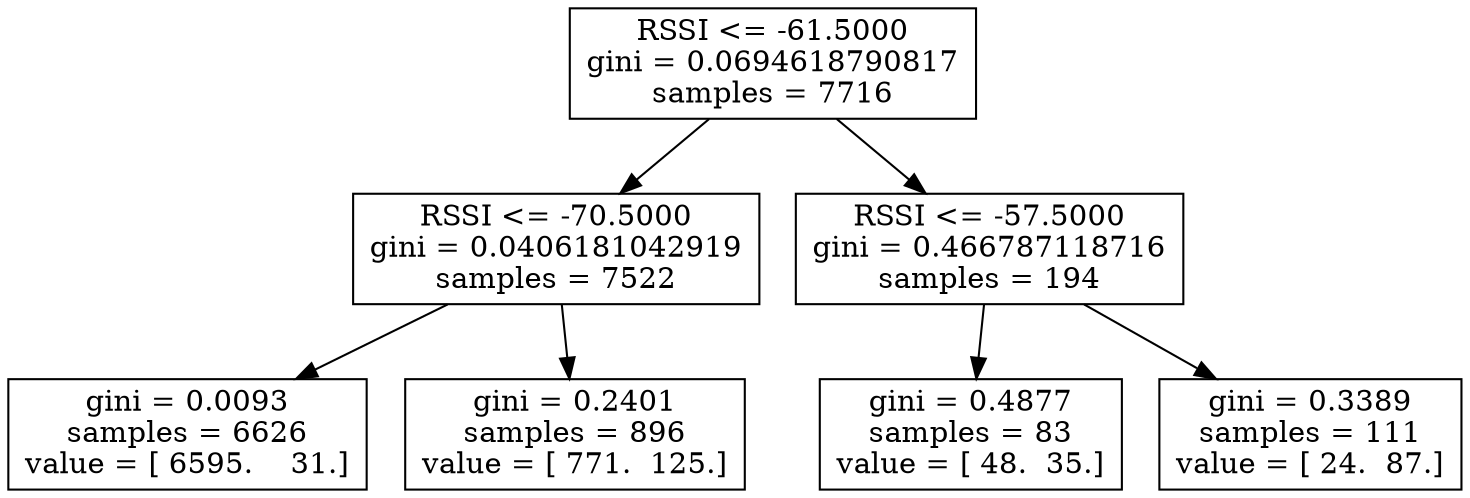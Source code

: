 digraph Tree {
0 [label="RSSI <= -61.5000\ngini = 0.0694618790817\nsamples = 7716", shape="box"] ;
1 [label="RSSI <= -70.5000\ngini = 0.0406181042919\nsamples = 7522", shape="box"] ;
0 -> 1 ;
2 [label="gini = 0.0093\nsamples = 6626\nvalue = [ 6595.    31.]", shape="box"] ;
1 -> 2 ;
3 [label="gini = 0.2401\nsamples = 896\nvalue = [ 771.  125.]", shape="box"] ;
1 -> 3 ;
4 [label="RSSI <= -57.5000\ngini = 0.466787118716\nsamples = 194", shape="box"] ;
0 -> 4 ;
5 [label="gini = 0.4877\nsamples = 83\nvalue = [ 48.  35.]", shape="box"] ;
4 -> 5 ;
6 [label="gini = 0.3389\nsamples = 111\nvalue = [ 24.  87.]", shape="box"] ;
4 -> 6 ;
}